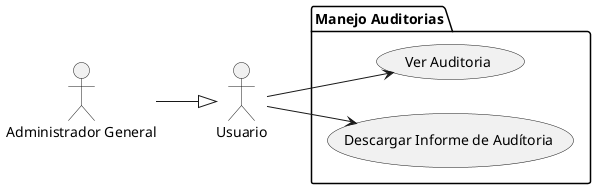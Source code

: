 @startuml manejoAuditoria
left to right direction
actor "Usuario" as Usuario
actor "Administrador General" as AdminGeneral

package "Manejo Auditorias" {
    usecase "Ver Auditoria" as CA1
    usecase "Descargar Informe de Audítoria" as CA2
}

AdminGeneral --|> Usuario
Usuario --> CA1
Usuario --> CA2
@enduml